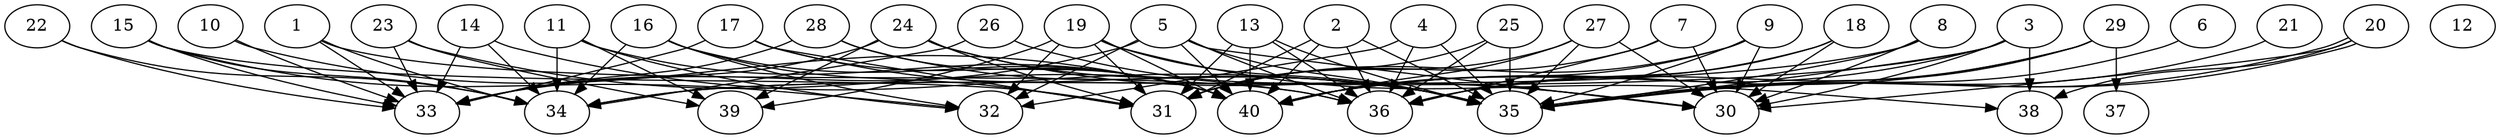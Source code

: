 // DAG automatically generated by daggen at Thu Oct  3 14:06:50 2019
// ./daggen --dot -n 40 --ccr 0.5 --fat 0.9 --regular 0.7 --density 0.7 --mindata 5242880 --maxdata 52428800 
digraph G {
  1 [size="22562816", alpha="0.11", expect_size="11281408"] 
  1 -> 33 [size ="11281408"]
  1 -> 34 [size ="11281408"]
  1 -> 36 [size ="11281408"]
  2 [size="57950208", alpha="0.17", expect_size="28975104"] 
  2 -> 31 [size ="28975104"]
  2 -> 35 [size ="28975104"]
  2 -> 36 [size ="28975104"]
  2 -> 40 [size ="28975104"]
  3 [size="46438400", alpha="0.17", expect_size="23219200"] 
  3 -> 30 [size ="23219200"]
  3 -> 34 [size ="23219200"]
  3 -> 35 [size ="23219200"]
  3 -> 38 [size ="23219200"]
  3 -> 40 [size ="23219200"]
  4 [size="92610560", alpha="0.11", expect_size="46305280"] 
  4 -> 32 [size ="46305280"]
  4 -> 35 [size ="46305280"]
  4 -> 36 [size ="46305280"]
  5 [size="51632128", alpha="0.13", expect_size="25816064"] 
  5 -> 30 [size ="25816064"]
  5 -> 32 [size ="25816064"]
  5 -> 33 [size ="25816064"]
  5 -> 35 [size ="25816064"]
  5 -> 36 [size ="25816064"]
  5 -> 40 [size ="25816064"]
  6 [size="76605440", alpha="0.07", expect_size="38302720"] 
  6 -> 35 [size ="38302720"]
  7 [size="66951168", alpha="0.15", expect_size="33475584"] 
  7 -> 30 [size ="33475584"]
  7 -> 31 [size ="33475584"]
  7 -> 36 [size ="33475584"]
  8 [size="67969024", alpha="0.09", expect_size="33984512"] 
  8 -> 30 [size ="33984512"]
  8 -> 34 [size ="33984512"]
  8 -> 35 [size ="33984512"]
  9 [size="71069696", alpha="0.06", expect_size="35534848"] 
  9 -> 30 [size ="35534848"]
  9 -> 31 [size ="35534848"]
  9 -> 35 [size ="35534848"]
  9 -> 40 [size ="35534848"]
  10 [size="10655744", alpha="0.19", expect_size="5327872"] 
  10 -> 33 [size ="5327872"]
  10 -> 40 [size ="5327872"]
  11 [size="34367488", alpha="0.19", expect_size="17183744"] 
  11 -> 32 [size ="17183744"]
  11 -> 34 [size ="17183744"]
  11 -> 39 [size ="17183744"]
  11 -> 40 [size ="17183744"]
  12 [size="85485568", alpha="0.16", expect_size="42742784"] 
  13 [size="71475200", alpha="0.05", expect_size="35737600"] 
  13 -> 31 [size ="35737600"]
  13 -> 35 [size ="35737600"]
  13 -> 36 [size ="35737600"]
  13 -> 40 [size ="35737600"]
  14 [size="57792512", alpha="0.17", expect_size="28896256"] 
  14 -> 33 [size ="28896256"]
  14 -> 34 [size ="28896256"]
  14 -> 35 [size ="28896256"]
  15 [size="14432256", alpha="0.17", expect_size="7216128"] 
  15 -> 31 [size ="7216128"]
  15 -> 32 [size ="7216128"]
  15 -> 33 [size ="7216128"]
  15 -> 34 [size ="7216128"]
  16 [size="77256704", alpha="0.09", expect_size="38628352"] 
  16 -> 31 [size ="38628352"]
  16 -> 32 [size ="38628352"]
  16 -> 34 [size ="38628352"]
  16 -> 40 [size ="38628352"]
  17 [size="17258496", alpha="0.01", expect_size="8629248"] 
  17 -> 31 [size ="8629248"]
  17 -> 33 [size ="8629248"]
  17 -> 35 [size ="8629248"]
  17 -> 40 [size ="8629248"]
  18 [size="90169344", alpha="0.15", expect_size="45084672"] 
  18 -> 30 [size ="45084672"]
  18 -> 36 [size ="45084672"]
  18 -> 40 [size ="45084672"]
  19 [size="36481024", alpha="0.19", expect_size="18240512"] 
  19 -> 31 [size ="18240512"]
  19 -> 32 [size ="18240512"]
  19 -> 35 [size ="18240512"]
  19 -> 38 [size ="18240512"]
  19 -> 39 [size ="18240512"]
  19 -> 40 [size ="18240512"]
  20 [size="62603264", alpha="0.05", expect_size="31301632"] 
  20 -> 30 [size ="31301632"]
  20 -> 35 [size ="31301632"]
  20 -> 35 [size ="31301632"]
  20 -> 38 [size ="31301632"]
  21 [size="56104960", alpha="0.14", expect_size="28052480"] 
  21 -> 35 [size ="28052480"]
  22 [size="50876416", alpha="0.13", expect_size="25438208"] 
  22 -> 33 [size ="25438208"]
  22 -> 34 [size ="25438208"]
  23 [size="31885312", alpha="0.19", expect_size="15942656"] 
  23 -> 33 [size ="15942656"]
  23 -> 36 [size ="15942656"]
  23 -> 39 [size ="15942656"]
  24 [size="53442560", alpha="0.03", expect_size="26721280"] 
  24 -> 30 [size ="26721280"]
  24 -> 31 [size ="26721280"]
  24 -> 33 [size ="26721280"]
  24 -> 35 [size ="26721280"]
  24 -> 39 [size ="26721280"]
  25 [size="38387712", alpha="0.15", expect_size="19193856"] 
  25 -> 31 [size ="19193856"]
  25 -> 35 [size ="19193856"]
  25 -> 36 [size ="19193856"]
  26 [size="23496704", alpha="0.02", expect_size="11748352"] 
  26 -> 30 [size ="11748352"]
  26 -> 34 [size ="11748352"]
  27 [size="67018752", alpha="0.20", expect_size="33509376"] 
  27 -> 30 [size ="33509376"]
  27 -> 31 [size ="33509376"]
  27 -> 35 [size ="33509376"]
  27 -> 40 [size ="33509376"]
  28 [size="70275072", alpha="0.11", expect_size="35137536"] 
  28 -> 33 [size ="35137536"]
  28 -> 35 [size ="35137536"]
  28 -> 40 [size ="35137536"]
  29 [size="46088192", alpha="0.14", expect_size="23044096"] 
  29 -> 35 [size ="23044096"]
  29 -> 36 [size ="23044096"]
  29 -> 37 [size ="23044096"]
  29 -> 40 [size ="23044096"]
  30 [size="42559488", alpha="0.17", expect_size="21279744"] 
  31 [size="67688448", alpha="0.06", expect_size="33844224"] 
  32 [size="39180288", alpha="0.10", expect_size="19590144"] 
  33 [size="98871296", alpha="0.08", expect_size="49435648"] 
  34 [size="93972480", alpha="0.15", expect_size="46986240"] 
  35 [size="12238848", alpha="0.03", expect_size="6119424"] 
  36 [size="83560448", alpha="0.06", expect_size="41780224"] 
  37 [size="90943488", alpha="0.10", expect_size="45471744"] 
  38 [size="90851328", alpha="0.10", expect_size="45425664"] 
  39 [size="46397440", alpha="0.16", expect_size="23198720"] 
  40 [size="18167808", alpha="0.14", expect_size="9083904"] 
}
